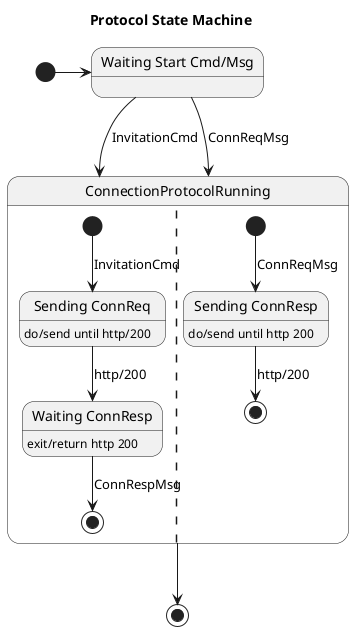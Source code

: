 @startuml

title Protocol State Machine

state "Waiting Start Cmd/Msg" as wstart

[*] -> wstart
wstart --> PSM: InvitationCmd
wstart --> PSM: ConnReqMsg

state "ConnectionProtocolRunning" as PSM {

	state "Sending ConnReq" as sreq
	state "Waiting ConnResp" as wresp

	'[*] -left-> sreq: InvitationCmd
	[*] --> sreq: InvitationCmd

	sreq --> wresp : http/200
	sreq: do/send until http/200
	
	wresp: exit/return http 200

	wresp --> [*]: ConnRespMsg

||

	state "Sending ConnResp" as sresp

	[*] --> sresp: ConnReqMsg

	sresp: do/send until http 200

	sresp --> [*]: http/200
}

PSM --> [*]

@enduml